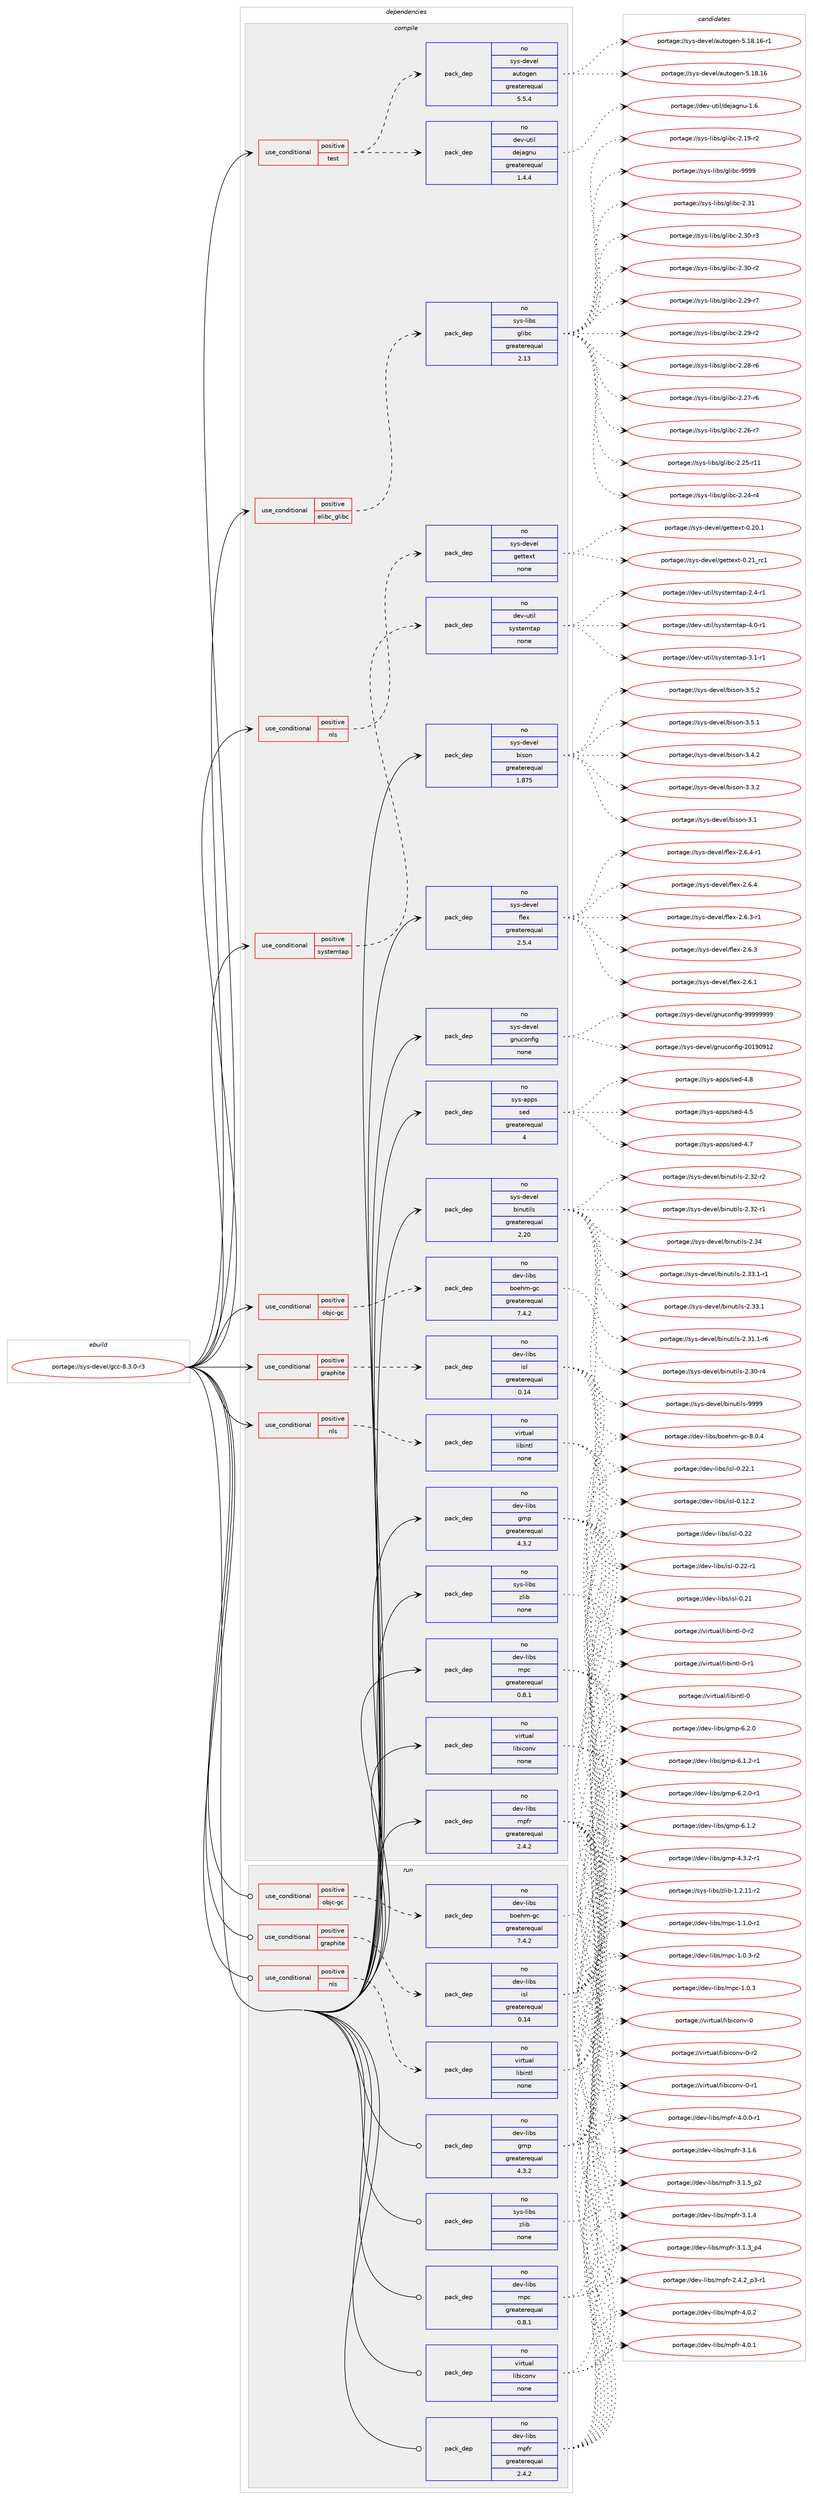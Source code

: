 digraph prolog {

# *************
# Graph options
# *************

newrank=true;
concentrate=true;
compound=true;
graph [rankdir=LR,fontname=Helvetica,fontsize=10,ranksep=1.5];#, ranksep=2.5, nodesep=0.2];
edge  [arrowhead=vee];
node  [fontname=Helvetica,fontsize=10];

# **********
# The ebuild
# **********

subgraph cluster_leftcol {
color=gray;
rank=same;
label=<<i>ebuild</i>>;
id [label="portage://sys-devel/gcc-8.3.0-r3", color=red, width=4, href="../sys-devel/gcc-8.3.0-r3.svg"];
}

# ****************
# The dependencies
# ****************

subgraph cluster_midcol {
color=gray;
label=<<i>dependencies</i>>;
subgraph cluster_compile {
fillcolor="#eeeeee";
style=filled;
label=<<i>compile</i>>;
subgraph cond10512 {
dependency52580 [label=<<TABLE BORDER="0" CELLBORDER="1" CELLSPACING="0" CELLPADDING="4"><TR><TD ROWSPAN="3" CELLPADDING="10">use_conditional</TD></TR><TR><TD>positive</TD></TR><TR><TD>elibc_glibc</TD></TR></TABLE>>, shape=none, color=red];
subgraph pack40939 {
dependency52581 [label=<<TABLE BORDER="0" CELLBORDER="1" CELLSPACING="0" CELLPADDING="4" WIDTH="220"><TR><TD ROWSPAN="6" CELLPADDING="30">pack_dep</TD></TR><TR><TD WIDTH="110">no</TD></TR><TR><TD>sys-libs</TD></TR><TR><TD>glibc</TD></TR><TR><TD>greaterequal</TD></TR><TR><TD>2.13</TD></TR></TABLE>>, shape=none, color=blue];
}
dependency52580:e -> dependency52581:w [weight=20,style="dashed",arrowhead="vee"];
}
id:e -> dependency52580:w [weight=20,style="solid",arrowhead="vee"];
subgraph cond10513 {
dependency52582 [label=<<TABLE BORDER="0" CELLBORDER="1" CELLSPACING="0" CELLPADDING="4"><TR><TD ROWSPAN="3" CELLPADDING="10">use_conditional</TD></TR><TR><TD>positive</TD></TR><TR><TD>graphite</TD></TR></TABLE>>, shape=none, color=red];
subgraph pack40940 {
dependency52583 [label=<<TABLE BORDER="0" CELLBORDER="1" CELLSPACING="0" CELLPADDING="4" WIDTH="220"><TR><TD ROWSPAN="6" CELLPADDING="30">pack_dep</TD></TR><TR><TD WIDTH="110">no</TD></TR><TR><TD>dev-libs</TD></TR><TR><TD>isl</TD></TR><TR><TD>greaterequal</TD></TR><TR><TD>0.14</TD></TR></TABLE>>, shape=none, color=blue];
}
dependency52582:e -> dependency52583:w [weight=20,style="dashed",arrowhead="vee"];
}
id:e -> dependency52582:w [weight=20,style="solid",arrowhead="vee"];
subgraph cond10514 {
dependency52584 [label=<<TABLE BORDER="0" CELLBORDER="1" CELLSPACING="0" CELLPADDING="4"><TR><TD ROWSPAN="3" CELLPADDING="10">use_conditional</TD></TR><TR><TD>positive</TD></TR><TR><TD>nls</TD></TR></TABLE>>, shape=none, color=red];
subgraph pack40941 {
dependency52585 [label=<<TABLE BORDER="0" CELLBORDER="1" CELLSPACING="0" CELLPADDING="4" WIDTH="220"><TR><TD ROWSPAN="6" CELLPADDING="30">pack_dep</TD></TR><TR><TD WIDTH="110">no</TD></TR><TR><TD>sys-devel</TD></TR><TR><TD>gettext</TD></TR><TR><TD>none</TD></TR><TR><TD></TD></TR></TABLE>>, shape=none, color=blue];
}
dependency52584:e -> dependency52585:w [weight=20,style="dashed",arrowhead="vee"];
}
id:e -> dependency52584:w [weight=20,style="solid",arrowhead="vee"];
subgraph cond10515 {
dependency52586 [label=<<TABLE BORDER="0" CELLBORDER="1" CELLSPACING="0" CELLPADDING="4"><TR><TD ROWSPAN="3" CELLPADDING="10">use_conditional</TD></TR><TR><TD>positive</TD></TR><TR><TD>nls</TD></TR></TABLE>>, shape=none, color=red];
subgraph pack40942 {
dependency52587 [label=<<TABLE BORDER="0" CELLBORDER="1" CELLSPACING="0" CELLPADDING="4" WIDTH="220"><TR><TD ROWSPAN="6" CELLPADDING="30">pack_dep</TD></TR><TR><TD WIDTH="110">no</TD></TR><TR><TD>virtual</TD></TR><TR><TD>libintl</TD></TR><TR><TD>none</TD></TR><TR><TD></TD></TR></TABLE>>, shape=none, color=blue];
}
dependency52586:e -> dependency52587:w [weight=20,style="dashed",arrowhead="vee"];
}
id:e -> dependency52586:w [weight=20,style="solid",arrowhead="vee"];
subgraph cond10516 {
dependency52588 [label=<<TABLE BORDER="0" CELLBORDER="1" CELLSPACING="0" CELLPADDING="4"><TR><TD ROWSPAN="3" CELLPADDING="10">use_conditional</TD></TR><TR><TD>positive</TD></TR><TR><TD>objc-gc</TD></TR></TABLE>>, shape=none, color=red];
subgraph pack40943 {
dependency52589 [label=<<TABLE BORDER="0" CELLBORDER="1" CELLSPACING="0" CELLPADDING="4" WIDTH="220"><TR><TD ROWSPAN="6" CELLPADDING="30">pack_dep</TD></TR><TR><TD WIDTH="110">no</TD></TR><TR><TD>dev-libs</TD></TR><TR><TD>boehm-gc</TD></TR><TR><TD>greaterequal</TD></TR><TR><TD>7.4.2</TD></TR></TABLE>>, shape=none, color=blue];
}
dependency52588:e -> dependency52589:w [weight=20,style="dashed",arrowhead="vee"];
}
id:e -> dependency52588:w [weight=20,style="solid",arrowhead="vee"];
subgraph cond10517 {
dependency52590 [label=<<TABLE BORDER="0" CELLBORDER="1" CELLSPACING="0" CELLPADDING="4"><TR><TD ROWSPAN="3" CELLPADDING="10">use_conditional</TD></TR><TR><TD>positive</TD></TR><TR><TD>systemtap</TD></TR></TABLE>>, shape=none, color=red];
subgraph pack40944 {
dependency52591 [label=<<TABLE BORDER="0" CELLBORDER="1" CELLSPACING="0" CELLPADDING="4" WIDTH="220"><TR><TD ROWSPAN="6" CELLPADDING="30">pack_dep</TD></TR><TR><TD WIDTH="110">no</TD></TR><TR><TD>dev-util</TD></TR><TR><TD>systemtap</TD></TR><TR><TD>none</TD></TR><TR><TD></TD></TR></TABLE>>, shape=none, color=blue];
}
dependency52590:e -> dependency52591:w [weight=20,style="dashed",arrowhead="vee"];
}
id:e -> dependency52590:w [weight=20,style="solid",arrowhead="vee"];
subgraph cond10518 {
dependency52592 [label=<<TABLE BORDER="0" CELLBORDER="1" CELLSPACING="0" CELLPADDING="4"><TR><TD ROWSPAN="3" CELLPADDING="10">use_conditional</TD></TR><TR><TD>positive</TD></TR><TR><TD>test</TD></TR></TABLE>>, shape=none, color=red];
subgraph pack40945 {
dependency52593 [label=<<TABLE BORDER="0" CELLBORDER="1" CELLSPACING="0" CELLPADDING="4" WIDTH="220"><TR><TD ROWSPAN="6" CELLPADDING="30">pack_dep</TD></TR><TR><TD WIDTH="110">no</TD></TR><TR><TD>dev-util</TD></TR><TR><TD>dejagnu</TD></TR><TR><TD>greaterequal</TD></TR><TR><TD>1.4.4</TD></TR></TABLE>>, shape=none, color=blue];
}
dependency52592:e -> dependency52593:w [weight=20,style="dashed",arrowhead="vee"];
subgraph pack40946 {
dependency52594 [label=<<TABLE BORDER="0" CELLBORDER="1" CELLSPACING="0" CELLPADDING="4" WIDTH="220"><TR><TD ROWSPAN="6" CELLPADDING="30">pack_dep</TD></TR><TR><TD WIDTH="110">no</TD></TR><TR><TD>sys-devel</TD></TR><TR><TD>autogen</TD></TR><TR><TD>greaterequal</TD></TR><TR><TD>5.5.4</TD></TR></TABLE>>, shape=none, color=blue];
}
dependency52592:e -> dependency52594:w [weight=20,style="dashed",arrowhead="vee"];
}
id:e -> dependency52592:w [weight=20,style="solid",arrowhead="vee"];
subgraph pack40947 {
dependency52595 [label=<<TABLE BORDER="0" CELLBORDER="1" CELLSPACING="0" CELLPADDING="4" WIDTH="220"><TR><TD ROWSPAN="6" CELLPADDING="30">pack_dep</TD></TR><TR><TD WIDTH="110">no</TD></TR><TR><TD>dev-libs</TD></TR><TR><TD>gmp</TD></TR><TR><TD>greaterequal</TD></TR><TR><TD>4.3.2</TD></TR></TABLE>>, shape=none, color=blue];
}
id:e -> dependency52595:w [weight=20,style="solid",arrowhead="vee"];
subgraph pack40948 {
dependency52596 [label=<<TABLE BORDER="0" CELLBORDER="1" CELLSPACING="0" CELLPADDING="4" WIDTH="220"><TR><TD ROWSPAN="6" CELLPADDING="30">pack_dep</TD></TR><TR><TD WIDTH="110">no</TD></TR><TR><TD>dev-libs</TD></TR><TR><TD>mpc</TD></TR><TR><TD>greaterequal</TD></TR><TR><TD>0.8.1</TD></TR></TABLE>>, shape=none, color=blue];
}
id:e -> dependency52596:w [weight=20,style="solid",arrowhead="vee"];
subgraph pack40949 {
dependency52597 [label=<<TABLE BORDER="0" CELLBORDER="1" CELLSPACING="0" CELLPADDING="4" WIDTH="220"><TR><TD ROWSPAN="6" CELLPADDING="30">pack_dep</TD></TR><TR><TD WIDTH="110">no</TD></TR><TR><TD>dev-libs</TD></TR><TR><TD>mpfr</TD></TR><TR><TD>greaterequal</TD></TR><TR><TD>2.4.2</TD></TR></TABLE>>, shape=none, color=blue];
}
id:e -> dependency52597:w [weight=20,style="solid",arrowhead="vee"];
subgraph pack40950 {
dependency52598 [label=<<TABLE BORDER="0" CELLBORDER="1" CELLSPACING="0" CELLPADDING="4" WIDTH="220"><TR><TD ROWSPAN="6" CELLPADDING="30">pack_dep</TD></TR><TR><TD WIDTH="110">no</TD></TR><TR><TD>sys-apps</TD></TR><TR><TD>sed</TD></TR><TR><TD>greaterequal</TD></TR><TR><TD>4</TD></TR></TABLE>>, shape=none, color=blue];
}
id:e -> dependency52598:w [weight=20,style="solid",arrowhead="vee"];
subgraph pack40951 {
dependency52599 [label=<<TABLE BORDER="0" CELLBORDER="1" CELLSPACING="0" CELLPADDING="4" WIDTH="220"><TR><TD ROWSPAN="6" CELLPADDING="30">pack_dep</TD></TR><TR><TD WIDTH="110">no</TD></TR><TR><TD>sys-devel</TD></TR><TR><TD>binutils</TD></TR><TR><TD>greaterequal</TD></TR><TR><TD>2.20</TD></TR></TABLE>>, shape=none, color=blue];
}
id:e -> dependency52599:w [weight=20,style="solid",arrowhead="vee"];
subgraph pack40952 {
dependency52600 [label=<<TABLE BORDER="0" CELLBORDER="1" CELLSPACING="0" CELLPADDING="4" WIDTH="220"><TR><TD ROWSPAN="6" CELLPADDING="30">pack_dep</TD></TR><TR><TD WIDTH="110">no</TD></TR><TR><TD>sys-devel</TD></TR><TR><TD>bison</TD></TR><TR><TD>greaterequal</TD></TR><TR><TD>1.875</TD></TR></TABLE>>, shape=none, color=blue];
}
id:e -> dependency52600:w [weight=20,style="solid",arrowhead="vee"];
subgraph pack40953 {
dependency52601 [label=<<TABLE BORDER="0" CELLBORDER="1" CELLSPACING="0" CELLPADDING="4" WIDTH="220"><TR><TD ROWSPAN="6" CELLPADDING="30">pack_dep</TD></TR><TR><TD WIDTH="110">no</TD></TR><TR><TD>sys-devel</TD></TR><TR><TD>flex</TD></TR><TR><TD>greaterequal</TD></TR><TR><TD>2.5.4</TD></TR></TABLE>>, shape=none, color=blue];
}
id:e -> dependency52601:w [weight=20,style="solid",arrowhead="vee"];
subgraph pack40954 {
dependency52602 [label=<<TABLE BORDER="0" CELLBORDER="1" CELLSPACING="0" CELLPADDING="4" WIDTH="220"><TR><TD ROWSPAN="6" CELLPADDING="30">pack_dep</TD></TR><TR><TD WIDTH="110">no</TD></TR><TR><TD>sys-devel</TD></TR><TR><TD>gnuconfig</TD></TR><TR><TD>none</TD></TR><TR><TD></TD></TR></TABLE>>, shape=none, color=blue];
}
id:e -> dependency52602:w [weight=20,style="solid",arrowhead="vee"];
subgraph pack40955 {
dependency52603 [label=<<TABLE BORDER="0" CELLBORDER="1" CELLSPACING="0" CELLPADDING="4" WIDTH="220"><TR><TD ROWSPAN="6" CELLPADDING="30">pack_dep</TD></TR><TR><TD WIDTH="110">no</TD></TR><TR><TD>sys-libs</TD></TR><TR><TD>zlib</TD></TR><TR><TD>none</TD></TR><TR><TD></TD></TR></TABLE>>, shape=none, color=blue];
}
id:e -> dependency52603:w [weight=20,style="solid",arrowhead="vee"];
subgraph pack40956 {
dependency52604 [label=<<TABLE BORDER="0" CELLBORDER="1" CELLSPACING="0" CELLPADDING="4" WIDTH="220"><TR><TD ROWSPAN="6" CELLPADDING="30">pack_dep</TD></TR><TR><TD WIDTH="110">no</TD></TR><TR><TD>virtual</TD></TR><TR><TD>libiconv</TD></TR><TR><TD>none</TD></TR><TR><TD></TD></TR></TABLE>>, shape=none, color=blue];
}
id:e -> dependency52604:w [weight=20,style="solid",arrowhead="vee"];
}
subgraph cluster_compileandrun {
fillcolor="#eeeeee";
style=filled;
label=<<i>compile and run</i>>;
}
subgraph cluster_run {
fillcolor="#eeeeee";
style=filled;
label=<<i>run</i>>;
subgraph cond10519 {
dependency52605 [label=<<TABLE BORDER="0" CELLBORDER="1" CELLSPACING="0" CELLPADDING="4"><TR><TD ROWSPAN="3" CELLPADDING="10">use_conditional</TD></TR><TR><TD>positive</TD></TR><TR><TD>graphite</TD></TR></TABLE>>, shape=none, color=red];
subgraph pack40957 {
dependency52606 [label=<<TABLE BORDER="0" CELLBORDER="1" CELLSPACING="0" CELLPADDING="4" WIDTH="220"><TR><TD ROWSPAN="6" CELLPADDING="30">pack_dep</TD></TR><TR><TD WIDTH="110">no</TD></TR><TR><TD>dev-libs</TD></TR><TR><TD>isl</TD></TR><TR><TD>greaterequal</TD></TR><TR><TD>0.14</TD></TR></TABLE>>, shape=none, color=blue];
}
dependency52605:e -> dependency52606:w [weight=20,style="dashed",arrowhead="vee"];
}
id:e -> dependency52605:w [weight=20,style="solid",arrowhead="odot"];
subgraph cond10520 {
dependency52607 [label=<<TABLE BORDER="0" CELLBORDER="1" CELLSPACING="0" CELLPADDING="4"><TR><TD ROWSPAN="3" CELLPADDING="10">use_conditional</TD></TR><TR><TD>positive</TD></TR><TR><TD>nls</TD></TR></TABLE>>, shape=none, color=red];
subgraph pack40958 {
dependency52608 [label=<<TABLE BORDER="0" CELLBORDER="1" CELLSPACING="0" CELLPADDING="4" WIDTH="220"><TR><TD ROWSPAN="6" CELLPADDING="30">pack_dep</TD></TR><TR><TD WIDTH="110">no</TD></TR><TR><TD>virtual</TD></TR><TR><TD>libintl</TD></TR><TR><TD>none</TD></TR><TR><TD></TD></TR></TABLE>>, shape=none, color=blue];
}
dependency52607:e -> dependency52608:w [weight=20,style="dashed",arrowhead="vee"];
}
id:e -> dependency52607:w [weight=20,style="solid",arrowhead="odot"];
subgraph cond10521 {
dependency52609 [label=<<TABLE BORDER="0" CELLBORDER="1" CELLSPACING="0" CELLPADDING="4"><TR><TD ROWSPAN="3" CELLPADDING="10">use_conditional</TD></TR><TR><TD>positive</TD></TR><TR><TD>objc-gc</TD></TR></TABLE>>, shape=none, color=red];
subgraph pack40959 {
dependency52610 [label=<<TABLE BORDER="0" CELLBORDER="1" CELLSPACING="0" CELLPADDING="4" WIDTH="220"><TR><TD ROWSPAN="6" CELLPADDING="30">pack_dep</TD></TR><TR><TD WIDTH="110">no</TD></TR><TR><TD>dev-libs</TD></TR><TR><TD>boehm-gc</TD></TR><TR><TD>greaterequal</TD></TR><TR><TD>7.4.2</TD></TR></TABLE>>, shape=none, color=blue];
}
dependency52609:e -> dependency52610:w [weight=20,style="dashed",arrowhead="vee"];
}
id:e -> dependency52609:w [weight=20,style="solid",arrowhead="odot"];
subgraph pack40960 {
dependency52611 [label=<<TABLE BORDER="0" CELLBORDER="1" CELLSPACING="0" CELLPADDING="4" WIDTH="220"><TR><TD ROWSPAN="6" CELLPADDING="30">pack_dep</TD></TR><TR><TD WIDTH="110">no</TD></TR><TR><TD>dev-libs</TD></TR><TR><TD>gmp</TD></TR><TR><TD>greaterequal</TD></TR><TR><TD>4.3.2</TD></TR></TABLE>>, shape=none, color=blue];
}
id:e -> dependency52611:w [weight=20,style="solid",arrowhead="odot"];
subgraph pack40961 {
dependency52612 [label=<<TABLE BORDER="0" CELLBORDER="1" CELLSPACING="0" CELLPADDING="4" WIDTH="220"><TR><TD ROWSPAN="6" CELLPADDING="30">pack_dep</TD></TR><TR><TD WIDTH="110">no</TD></TR><TR><TD>dev-libs</TD></TR><TR><TD>mpc</TD></TR><TR><TD>greaterequal</TD></TR><TR><TD>0.8.1</TD></TR></TABLE>>, shape=none, color=blue];
}
id:e -> dependency52612:w [weight=20,style="solid",arrowhead="odot"];
subgraph pack40962 {
dependency52613 [label=<<TABLE BORDER="0" CELLBORDER="1" CELLSPACING="0" CELLPADDING="4" WIDTH="220"><TR><TD ROWSPAN="6" CELLPADDING="30">pack_dep</TD></TR><TR><TD WIDTH="110">no</TD></TR><TR><TD>dev-libs</TD></TR><TR><TD>mpfr</TD></TR><TR><TD>greaterequal</TD></TR><TR><TD>2.4.2</TD></TR></TABLE>>, shape=none, color=blue];
}
id:e -> dependency52613:w [weight=20,style="solid",arrowhead="odot"];
subgraph pack40963 {
dependency52614 [label=<<TABLE BORDER="0" CELLBORDER="1" CELLSPACING="0" CELLPADDING="4" WIDTH="220"><TR><TD ROWSPAN="6" CELLPADDING="30">pack_dep</TD></TR><TR><TD WIDTH="110">no</TD></TR><TR><TD>sys-libs</TD></TR><TR><TD>zlib</TD></TR><TR><TD>none</TD></TR><TR><TD></TD></TR></TABLE>>, shape=none, color=blue];
}
id:e -> dependency52614:w [weight=20,style="solid",arrowhead="odot"];
subgraph pack40964 {
dependency52615 [label=<<TABLE BORDER="0" CELLBORDER="1" CELLSPACING="0" CELLPADDING="4" WIDTH="220"><TR><TD ROWSPAN="6" CELLPADDING="30">pack_dep</TD></TR><TR><TD WIDTH="110">no</TD></TR><TR><TD>virtual</TD></TR><TR><TD>libiconv</TD></TR><TR><TD>none</TD></TR><TR><TD></TD></TR></TABLE>>, shape=none, color=blue];
}
id:e -> dependency52615:w [weight=20,style="solid",arrowhead="odot"];
}
}

# **************
# The candidates
# **************

subgraph cluster_choices {
rank=same;
color=gray;
label=<<i>candidates</i>>;

subgraph choice40939 {
color=black;
nodesep=1;
choice11512111545108105981154710310810598994557575757 [label="portage://sys-libs/glibc-9999", color=red, width=4,href="../sys-libs/glibc-9999.svg"];
choice11512111545108105981154710310810598994550465149 [label="portage://sys-libs/glibc-2.31", color=red, width=4,href="../sys-libs/glibc-2.31.svg"];
choice115121115451081059811547103108105989945504651484511451 [label="portage://sys-libs/glibc-2.30-r3", color=red, width=4,href="../sys-libs/glibc-2.30-r3.svg"];
choice115121115451081059811547103108105989945504651484511450 [label="portage://sys-libs/glibc-2.30-r2", color=red, width=4,href="../sys-libs/glibc-2.30-r2.svg"];
choice115121115451081059811547103108105989945504650574511455 [label="portage://sys-libs/glibc-2.29-r7", color=red, width=4,href="../sys-libs/glibc-2.29-r7.svg"];
choice115121115451081059811547103108105989945504650574511450 [label="portage://sys-libs/glibc-2.29-r2", color=red, width=4,href="../sys-libs/glibc-2.29-r2.svg"];
choice115121115451081059811547103108105989945504650564511454 [label="portage://sys-libs/glibc-2.28-r6", color=red, width=4,href="../sys-libs/glibc-2.28-r6.svg"];
choice115121115451081059811547103108105989945504650554511454 [label="portage://sys-libs/glibc-2.27-r6", color=red, width=4,href="../sys-libs/glibc-2.27-r6.svg"];
choice115121115451081059811547103108105989945504650544511455 [label="portage://sys-libs/glibc-2.26-r7", color=red, width=4,href="../sys-libs/glibc-2.26-r7.svg"];
choice11512111545108105981154710310810598994550465053451144949 [label="portage://sys-libs/glibc-2.25-r11", color=red, width=4,href="../sys-libs/glibc-2.25-r11.svg"];
choice115121115451081059811547103108105989945504650524511452 [label="portage://sys-libs/glibc-2.24-r4", color=red, width=4,href="../sys-libs/glibc-2.24-r4.svg"];
choice115121115451081059811547103108105989945504649574511450 [label="portage://sys-libs/glibc-2.19-r2", color=red, width=4,href="../sys-libs/glibc-2.19-r2.svg"];
dependency52581:e -> choice11512111545108105981154710310810598994557575757:w [style=dotted,weight="100"];
dependency52581:e -> choice11512111545108105981154710310810598994550465149:w [style=dotted,weight="100"];
dependency52581:e -> choice115121115451081059811547103108105989945504651484511451:w [style=dotted,weight="100"];
dependency52581:e -> choice115121115451081059811547103108105989945504651484511450:w [style=dotted,weight="100"];
dependency52581:e -> choice115121115451081059811547103108105989945504650574511455:w [style=dotted,weight="100"];
dependency52581:e -> choice115121115451081059811547103108105989945504650574511450:w [style=dotted,weight="100"];
dependency52581:e -> choice115121115451081059811547103108105989945504650564511454:w [style=dotted,weight="100"];
dependency52581:e -> choice115121115451081059811547103108105989945504650554511454:w [style=dotted,weight="100"];
dependency52581:e -> choice115121115451081059811547103108105989945504650544511455:w [style=dotted,weight="100"];
dependency52581:e -> choice11512111545108105981154710310810598994550465053451144949:w [style=dotted,weight="100"];
dependency52581:e -> choice115121115451081059811547103108105989945504650524511452:w [style=dotted,weight="100"];
dependency52581:e -> choice115121115451081059811547103108105989945504649574511450:w [style=dotted,weight="100"];
}
subgraph choice40940 {
color=black;
nodesep=1;
choice10010111845108105981154710511510845484650504649 [label="portage://dev-libs/isl-0.22.1", color=red, width=4,href="../dev-libs/isl-0.22.1.svg"];
choice10010111845108105981154710511510845484650504511449 [label="portage://dev-libs/isl-0.22-r1", color=red, width=4,href="../dev-libs/isl-0.22-r1.svg"];
choice1001011184510810598115471051151084548465050 [label="portage://dev-libs/isl-0.22", color=red, width=4,href="../dev-libs/isl-0.22.svg"];
choice1001011184510810598115471051151084548465049 [label="portage://dev-libs/isl-0.21", color=red, width=4,href="../dev-libs/isl-0.21.svg"];
choice10010111845108105981154710511510845484649504650 [label="portage://dev-libs/isl-0.12.2", color=red, width=4,href="../dev-libs/isl-0.12.2.svg"];
dependency52583:e -> choice10010111845108105981154710511510845484650504649:w [style=dotted,weight="100"];
dependency52583:e -> choice10010111845108105981154710511510845484650504511449:w [style=dotted,weight="100"];
dependency52583:e -> choice1001011184510810598115471051151084548465050:w [style=dotted,weight="100"];
dependency52583:e -> choice1001011184510810598115471051151084548465049:w [style=dotted,weight="100"];
dependency52583:e -> choice10010111845108105981154710511510845484649504650:w [style=dotted,weight="100"];
}
subgraph choice40941 {
color=black;
nodesep=1;
choice11512111545100101118101108471031011161161011201164548465049951149949 [label="portage://sys-devel/gettext-0.21_rc1", color=red, width=4,href="../sys-devel/gettext-0.21_rc1.svg"];
choice115121115451001011181011084710310111611610112011645484650484649 [label="portage://sys-devel/gettext-0.20.1", color=red, width=4,href="../sys-devel/gettext-0.20.1.svg"];
dependency52585:e -> choice11512111545100101118101108471031011161161011201164548465049951149949:w [style=dotted,weight="100"];
dependency52585:e -> choice115121115451001011181011084710310111611610112011645484650484649:w [style=dotted,weight="100"];
}
subgraph choice40942 {
color=black;
nodesep=1;
choice11810511411611797108471081059810511011610845484511450 [label="portage://virtual/libintl-0-r2", color=red, width=4,href="../virtual/libintl-0-r2.svg"];
choice11810511411611797108471081059810511011610845484511449 [label="portage://virtual/libintl-0-r1", color=red, width=4,href="../virtual/libintl-0-r1.svg"];
choice1181051141161179710847108105981051101161084548 [label="portage://virtual/libintl-0", color=red, width=4,href="../virtual/libintl-0.svg"];
dependency52587:e -> choice11810511411611797108471081059810511011610845484511450:w [style=dotted,weight="100"];
dependency52587:e -> choice11810511411611797108471081059810511011610845484511449:w [style=dotted,weight="100"];
dependency52587:e -> choice1181051141161179710847108105981051101161084548:w [style=dotted,weight="100"];
}
subgraph choice40943 {
color=black;
nodesep=1;
choice100101118451081059811547981111011041094510399455646484652 [label="portage://dev-libs/boehm-gc-8.0.4", color=red, width=4,href="../dev-libs/boehm-gc-8.0.4.svg"];
dependency52589:e -> choice100101118451081059811547981111011041094510399455646484652:w [style=dotted,weight="100"];
}
subgraph choice40944 {
color=black;
nodesep=1;
choice100101118451171161051084711512111511610110911697112455246484511449 [label="portage://dev-util/systemtap-4.0-r1", color=red, width=4,href="../dev-util/systemtap-4.0-r1.svg"];
choice100101118451171161051084711512111511610110911697112455146494511449 [label="portage://dev-util/systemtap-3.1-r1", color=red, width=4,href="../dev-util/systemtap-3.1-r1.svg"];
choice100101118451171161051084711512111511610110911697112455046524511449 [label="portage://dev-util/systemtap-2.4-r1", color=red, width=4,href="../dev-util/systemtap-2.4-r1.svg"];
dependency52591:e -> choice100101118451171161051084711512111511610110911697112455246484511449:w [style=dotted,weight="100"];
dependency52591:e -> choice100101118451171161051084711512111511610110911697112455146494511449:w [style=dotted,weight="100"];
dependency52591:e -> choice100101118451171161051084711512111511610110911697112455046524511449:w [style=dotted,weight="100"];
}
subgraph choice40945 {
color=black;
nodesep=1;
choice10010111845117116105108471001011069710311011745494654 [label="portage://dev-util/dejagnu-1.6", color=red, width=4,href="../dev-util/dejagnu-1.6.svg"];
dependency52593:e -> choice10010111845117116105108471001011069710311011745494654:w [style=dotted,weight="100"];
}
subgraph choice40946 {
color=black;
nodesep=1;
choice11512111545100101118101108479711711611110310111045534649564649544511449 [label="portage://sys-devel/autogen-5.18.16-r1", color=red, width=4,href="../sys-devel/autogen-5.18.16-r1.svg"];
choice1151211154510010111810110847971171161111031011104553464956464954 [label="portage://sys-devel/autogen-5.18.16", color=red, width=4,href="../sys-devel/autogen-5.18.16.svg"];
dependency52594:e -> choice11512111545100101118101108479711711611110310111045534649564649544511449:w [style=dotted,weight="100"];
dependency52594:e -> choice1151211154510010111810110847971171161111031011104553464956464954:w [style=dotted,weight="100"];
}
subgraph choice40947 {
color=black;
nodesep=1;
choice1001011184510810598115471031091124554465046484511449 [label="portage://dev-libs/gmp-6.2.0-r1", color=red, width=4,href="../dev-libs/gmp-6.2.0-r1.svg"];
choice100101118451081059811547103109112455446504648 [label="portage://dev-libs/gmp-6.2.0", color=red, width=4,href="../dev-libs/gmp-6.2.0.svg"];
choice1001011184510810598115471031091124554464946504511449 [label="portage://dev-libs/gmp-6.1.2-r1", color=red, width=4,href="../dev-libs/gmp-6.1.2-r1.svg"];
choice100101118451081059811547103109112455446494650 [label="portage://dev-libs/gmp-6.1.2", color=red, width=4,href="../dev-libs/gmp-6.1.2.svg"];
choice1001011184510810598115471031091124552465146504511449 [label="portage://dev-libs/gmp-4.3.2-r1", color=red, width=4,href="../dev-libs/gmp-4.3.2-r1.svg"];
dependency52595:e -> choice1001011184510810598115471031091124554465046484511449:w [style=dotted,weight="100"];
dependency52595:e -> choice100101118451081059811547103109112455446504648:w [style=dotted,weight="100"];
dependency52595:e -> choice1001011184510810598115471031091124554464946504511449:w [style=dotted,weight="100"];
dependency52595:e -> choice100101118451081059811547103109112455446494650:w [style=dotted,weight="100"];
dependency52595:e -> choice1001011184510810598115471031091124552465146504511449:w [style=dotted,weight="100"];
}
subgraph choice40948 {
color=black;
nodesep=1;
choice100101118451081059811547109112994549464946484511449 [label="portage://dev-libs/mpc-1.1.0-r1", color=red, width=4,href="../dev-libs/mpc-1.1.0-r1.svg"];
choice100101118451081059811547109112994549464846514511450 [label="portage://dev-libs/mpc-1.0.3-r2", color=red, width=4,href="../dev-libs/mpc-1.0.3-r2.svg"];
choice10010111845108105981154710911299454946484651 [label="portage://dev-libs/mpc-1.0.3", color=red, width=4,href="../dev-libs/mpc-1.0.3.svg"];
dependency52596:e -> choice100101118451081059811547109112994549464946484511449:w [style=dotted,weight="100"];
dependency52596:e -> choice100101118451081059811547109112994549464846514511450:w [style=dotted,weight="100"];
dependency52596:e -> choice10010111845108105981154710911299454946484651:w [style=dotted,weight="100"];
}
subgraph choice40949 {
color=black;
nodesep=1;
choice100101118451081059811547109112102114455246484650 [label="portage://dev-libs/mpfr-4.0.2", color=red, width=4,href="../dev-libs/mpfr-4.0.2.svg"];
choice100101118451081059811547109112102114455246484649 [label="portage://dev-libs/mpfr-4.0.1", color=red, width=4,href="../dev-libs/mpfr-4.0.1.svg"];
choice1001011184510810598115471091121021144552464846484511449 [label="portage://dev-libs/mpfr-4.0.0-r1", color=red, width=4,href="../dev-libs/mpfr-4.0.0-r1.svg"];
choice100101118451081059811547109112102114455146494654 [label="portage://dev-libs/mpfr-3.1.6", color=red, width=4,href="../dev-libs/mpfr-3.1.6.svg"];
choice1001011184510810598115471091121021144551464946539511250 [label="portage://dev-libs/mpfr-3.1.5_p2", color=red, width=4,href="../dev-libs/mpfr-3.1.5_p2.svg"];
choice100101118451081059811547109112102114455146494652 [label="portage://dev-libs/mpfr-3.1.4", color=red, width=4,href="../dev-libs/mpfr-3.1.4.svg"];
choice1001011184510810598115471091121021144551464946519511252 [label="portage://dev-libs/mpfr-3.1.3_p4", color=red, width=4,href="../dev-libs/mpfr-3.1.3_p4.svg"];
choice10010111845108105981154710911210211445504652465095112514511449 [label="portage://dev-libs/mpfr-2.4.2_p3-r1", color=red, width=4,href="../dev-libs/mpfr-2.4.2_p3-r1.svg"];
dependency52597:e -> choice100101118451081059811547109112102114455246484650:w [style=dotted,weight="100"];
dependency52597:e -> choice100101118451081059811547109112102114455246484649:w [style=dotted,weight="100"];
dependency52597:e -> choice1001011184510810598115471091121021144552464846484511449:w [style=dotted,weight="100"];
dependency52597:e -> choice100101118451081059811547109112102114455146494654:w [style=dotted,weight="100"];
dependency52597:e -> choice1001011184510810598115471091121021144551464946539511250:w [style=dotted,weight="100"];
dependency52597:e -> choice100101118451081059811547109112102114455146494652:w [style=dotted,weight="100"];
dependency52597:e -> choice1001011184510810598115471091121021144551464946519511252:w [style=dotted,weight="100"];
dependency52597:e -> choice10010111845108105981154710911210211445504652465095112514511449:w [style=dotted,weight="100"];
}
subgraph choice40950 {
color=black;
nodesep=1;
choice11512111545971121121154711510110045524656 [label="portage://sys-apps/sed-4.8", color=red, width=4,href="../sys-apps/sed-4.8.svg"];
choice11512111545971121121154711510110045524655 [label="portage://sys-apps/sed-4.7", color=red, width=4,href="../sys-apps/sed-4.7.svg"];
choice11512111545971121121154711510110045524653 [label="portage://sys-apps/sed-4.5", color=red, width=4,href="../sys-apps/sed-4.5.svg"];
dependency52598:e -> choice11512111545971121121154711510110045524656:w [style=dotted,weight="100"];
dependency52598:e -> choice11512111545971121121154711510110045524655:w [style=dotted,weight="100"];
dependency52598:e -> choice11512111545971121121154711510110045524653:w [style=dotted,weight="100"];
}
subgraph choice40951 {
color=black;
nodesep=1;
choice1151211154510010111810110847981051101171161051081154557575757 [label="portage://sys-devel/binutils-9999", color=red, width=4,href="../sys-devel/binutils-9999.svg"];
choice1151211154510010111810110847981051101171161051081154550465152 [label="portage://sys-devel/binutils-2.34", color=red, width=4,href="../sys-devel/binutils-2.34.svg"];
choice115121115451001011181011084798105110117116105108115455046515146494511449 [label="portage://sys-devel/binutils-2.33.1-r1", color=red, width=4,href="../sys-devel/binutils-2.33.1-r1.svg"];
choice11512111545100101118101108479810511011711610510811545504651514649 [label="portage://sys-devel/binutils-2.33.1", color=red, width=4,href="../sys-devel/binutils-2.33.1.svg"];
choice11512111545100101118101108479810511011711610510811545504651504511450 [label="portage://sys-devel/binutils-2.32-r2", color=red, width=4,href="../sys-devel/binutils-2.32-r2.svg"];
choice11512111545100101118101108479810511011711610510811545504651504511449 [label="portage://sys-devel/binutils-2.32-r1", color=red, width=4,href="../sys-devel/binutils-2.32-r1.svg"];
choice115121115451001011181011084798105110117116105108115455046514946494511454 [label="portage://sys-devel/binutils-2.31.1-r6", color=red, width=4,href="../sys-devel/binutils-2.31.1-r6.svg"];
choice11512111545100101118101108479810511011711610510811545504651484511452 [label="portage://sys-devel/binutils-2.30-r4", color=red, width=4,href="../sys-devel/binutils-2.30-r4.svg"];
dependency52599:e -> choice1151211154510010111810110847981051101171161051081154557575757:w [style=dotted,weight="100"];
dependency52599:e -> choice1151211154510010111810110847981051101171161051081154550465152:w [style=dotted,weight="100"];
dependency52599:e -> choice115121115451001011181011084798105110117116105108115455046515146494511449:w [style=dotted,weight="100"];
dependency52599:e -> choice11512111545100101118101108479810511011711610510811545504651514649:w [style=dotted,weight="100"];
dependency52599:e -> choice11512111545100101118101108479810511011711610510811545504651504511450:w [style=dotted,weight="100"];
dependency52599:e -> choice11512111545100101118101108479810511011711610510811545504651504511449:w [style=dotted,weight="100"];
dependency52599:e -> choice115121115451001011181011084798105110117116105108115455046514946494511454:w [style=dotted,weight="100"];
dependency52599:e -> choice11512111545100101118101108479810511011711610510811545504651484511452:w [style=dotted,weight="100"];
}
subgraph choice40952 {
color=black;
nodesep=1;
choice115121115451001011181011084798105115111110455146534650 [label="portage://sys-devel/bison-3.5.2", color=red, width=4,href="../sys-devel/bison-3.5.2.svg"];
choice115121115451001011181011084798105115111110455146534649 [label="portage://sys-devel/bison-3.5.1", color=red, width=4,href="../sys-devel/bison-3.5.1.svg"];
choice115121115451001011181011084798105115111110455146524650 [label="portage://sys-devel/bison-3.4.2", color=red, width=4,href="../sys-devel/bison-3.4.2.svg"];
choice115121115451001011181011084798105115111110455146514650 [label="portage://sys-devel/bison-3.3.2", color=red, width=4,href="../sys-devel/bison-3.3.2.svg"];
choice11512111545100101118101108479810511511111045514649 [label="portage://sys-devel/bison-3.1", color=red, width=4,href="../sys-devel/bison-3.1.svg"];
dependency52600:e -> choice115121115451001011181011084798105115111110455146534650:w [style=dotted,weight="100"];
dependency52600:e -> choice115121115451001011181011084798105115111110455146534649:w [style=dotted,weight="100"];
dependency52600:e -> choice115121115451001011181011084798105115111110455146524650:w [style=dotted,weight="100"];
dependency52600:e -> choice115121115451001011181011084798105115111110455146514650:w [style=dotted,weight="100"];
dependency52600:e -> choice11512111545100101118101108479810511511111045514649:w [style=dotted,weight="100"];
}
subgraph choice40953 {
color=black;
nodesep=1;
choice11512111545100101118101108471021081011204550465446524511449 [label="portage://sys-devel/flex-2.6.4-r1", color=red, width=4,href="../sys-devel/flex-2.6.4-r1.svg"];
choice1151211154510010111810110847102108101120455046544652 [label="portage://sys-devel/flex-2.6.4", color=red, width=4,href="../sys-devel/flex-2.6.4.svg"];
choice11512111545100101118101108471021081011204550465446514511449 [label="portage://sys-devel/flex-2.6.3-r1", color=red, width=4,href="../sys-devel/flex-2.6.3-r1.svg"];
choice1151211154510010111810110847102108101120455046544651 [label="portage://sys-devel/flex-2.6.3", color=red, width=4,href="../sys-devel/flex-2.6.3.svg"];
choice1151211154510010111810110847102108101120455046544649 [label="portage://sys-devel/flex-2.6.1", color=red, width=4,href="../sys-devel/flex-2.6.1.svg"];
dependency52601:e -> choice11512111545100101118101108471021081011204550465446524511449:w [style=dotted,weight="100"];
dependency52601:e -> choice1151211154510010111810110847102108101120455046544652:w [style=dotted,weight="100"];
dependency52601:e -> choice11512111545100101118101108471021081011204550465446514511449:w [style=dotted,weight="100"];
dependency52601:e -> choice1151211154510010111810110847102108101120455046544651:w [style=dotted,weight="100"];
dependency52601:e -> choice1151211154510010111810110847102108101120455046544649:w [style=dotted,weight="100"];
}
subgraph choice40954 {
color=black;
nodesep=1;
choice115121115451001011181011084710311011799111110102105103455757575757575757 [label="portage://sys-devel/gnuconfig-99999999", color=red, width=4,href="../sys-devel/gnuconfig-99999999.svg"];
choice115121115451001011181011084710311011799111110102105103455048495748574950 [label="portage://sys-devel/gnuconfig-20190912", color=red, width=4,href="../sys-devel/gnuconfig-20190912.svg"];
dependency52602:e -> choice115121115451001011181011084710311011799111110102105103455757575757575757:w [style=dotted,weight="100"];
dependency52602:e -> choice115121115451001011181011084710311011799111110102105103455048495748574950:w [style=dotted,weight="100"];
}
subgraph choice40955 {
color=black;
nodesep=1;
choice11512111545108105981154712210810598454946504649494511450 [label="portage://sys-libs/zlib-1.2.11-r2", color=red, width=4,href="../sys-libs/zlib-1.2.11-r2.svg"];
dependency52603:e -> choice11512111545108105981154712210810598454946504649494511450:w [style=dotted,weight="100"];
}
subgraph choice40956 {
color=black;
nodesep=1;
choice1181051141161179710847108105981059911111011845484511450 [label="portage://virtual/libiconv-0-r2", color=red, width=4,href="../virtual/libiconv-0-r2.svg"];
choice1181051141161179710847108105981059911111011845484511449 [label="portage://virtual/libiconv-0-r1", color=red, width=4,href="../virtual/libiconv-0-r1.svg"];
choice118105114116117971084710810598105991111101184548 [label="portage://virtual/libiconv-0", color=red, width=4,href="../virtual/libiconv-0.svg"];
dependency52604:e -> choice1181051141161179710847108105981059911111011845484511450:w [style=dotted,weight="100"];
dependency52604:e -> choice1181051141161179710847108105981059911111011845484511449:w [style=dotted,weight="100"];
dependency52604:e -> choice118105114116117971084710810598105991111101184548:w [style=dotted,weight="100"];
}
subgraph choice40957 {
color=black;
nodesep=1;
choice10010111845108105981154710511510845484650504649 [label="portage://dev-libs/isl-0.22.1", color=red, width=4,href="../dev-libs/isl-0.22.1.svg"];
choice10010111845108105981154710511510845484650504511449 [label="portage://dev-libs/isl-0.22-r1", color=red, width=4,href="../dev-libs/isl-0.22-r1.svg"];
choice1001011184510810598115471051151084548465050 [label="portage://dev-libs/isl-0.22", color=red, width=4,href="../dev-libs/isl-0.22.svg"];
choice1001011184510810598115471051151084548465049 [label="portage://dev-libs/isl-0.21", color=red, width=4,href="../dev-libs/isl-0.21.svg"];
choice10010111845108105981154710511510845484649504650 [label="portage://dev-libs/isl-0.12.2", color=red, width=4,href="../dev-libs/isl-0.12.2.svg"];
dependency52606:e -> choice10010111845108105981154710511510845484650504649:w [style=dotted,weight="100"];
dependency52606:e -> choice10010111845108105981154710511510845484650504511449:w [style=dotted,weight="100"];
dependency52606:e -> choice1001011184510810598115471051151084548465050:w [style=dotted,weight="100"];
dependency52606:e -> choice1001011184510810598115471051151084548465049:w [style=dotted,weight="100"];
dependency52606:e -> choice10010111845108105981154710511510845484649504650:w [style=dotted,weight="100"];
}
subgraph choice40958 {
color=black;
nodesep=1;
choice11810511411611797108471081059810511011610845484511450 [label="portage://virtual/libintl-0-r2", color=red, width=4,href="../virtual/libintl-0-r2.svg"];
choice11810511411611797108471081059810511011610845484511449 [label="portage://virtual/libintl-0-r1", color=red, width=4,href="../virtual/libintl-0-r1.svg"];
choice1181051141161179710847108105981051101161084548 [label="portage://virtual/libintl-0", color=red, width=4,href="../virtual/libintl-0.svg"];
dependency52608:e -> choice11810511411611797108471081059810511011610845484511450:w [style=dotted,weight="100"];
dependency52608:e -> choice11810511411611797108471081059810511011610845484511449:w [style=dotted,weight="100"];
dependency52608:e -> choice1181051141161179710847108105981051101161084548:w [style=dotted,weight="100"];
}
subgraph choice40959 {
color=black;
nodesep=1;
choice100101118451081059811547981111011041094510399455646484652 [label="portage://dev-libs/boehm-gc-8.0.4", color=red, width=4,href="../dev-libs/boehm-gc-8.0.4.svg"];
dependency52610:e -> choice100101118451081059811547981111011041094510399455646484652:w [style=dotted,weight="100"];
}
subgraph choice40960 {
color=black;
nodesep=1;
choice1001011184510810598115471031091124554465046484511449 [label="portage://dev-libs/gmp-6.2.0-r1", color=red, width=4,href="../dev-libs/gmp-6.2.0-r1.svg"];
choice100101118451081059811547103109112455446504648 [label="portage://dev-libs/gmp-6.2.0", color=red, width=4,href="../dev-libs/gmp-6.2.0.svg"];
choice1001011184510810598115471031091124554464946504511449 [label="portage://dev-libs/gmp-6.1.2-r1", color=red, width=4,href="../dev-libs/gmp-6.1.2-r1.svg"];
choice100101118451081059811547103109112455446494650 [label="portage://dev-libs/gmp-6.1.2", color=red, width=4,href="../dev-libs/gmp-6.1.2.svg"];
choice1001011184510810598115471031091124552465146504511449 [label="portage://dev-libs/gmp-4.3.2-r1", color=red, width=4,href="../dev-libs/gmp-4.3.2-r1.svg"];
dependency52611:e -> choice1001011184510810598115471031091124554465046484511449:w [style=dotted,weight="100"];
dependency52611:e -> choice100101118451081059811547103109112455446504648:w [style=dotted,weight="100"];
dependency52611:e -> choice1001011184510810598115471031091124554464946504511449:w [style=dotted,weight="100"];
dependency52611:e -> choice100101118451081059811547103109112455446494650:w [style=dotted,weight="100"];
dependency52611:e -> choice1001011184510810598115471031091124552465146504511449:w [style=dotted,weight="100"];
}
subgraph choice40961 {
color=black;
nodesep=1;
choice100101118451081059811547109112994549464946484511449 [label="portage://dev-libs/mpc-1.1.0-r1", color=red, width=4,href="../dev-libs/mpc-1.1.0-r1.svg"];
choice100101118451081059811547109112994549464846514511450 [label="portage://dev-libs/mpc-1.0.3-r2", color=red, width=4,href="../dev-libs/mpc-1.0.3-r2.svg"];
choice10010111845108105981154710911299454946484651 [label="portage://dev-libs/mpc-1.0.3", color=red, width=4,href="../dev-libs/mpc-1.0.3.svg"];
dependency52612:e -> choice100101118451081059811547109112994549464946484511449:w [style=dotted,weight="100"];
dependency52612:e -> choice100101118451081059811547109112994549464846514511450:w [style=dotted,weight="100"];
dependency52612:e -> choice10010111845108105981154710911299454946484651:w [style=dotted,weight="100"];
}
subgraph choice40962 {
color=black;
nodesep=1;
choice100101118451081059811547109112102114455246484650 [label="portage://dev-libs/mpfr-4.0.2", color=red, width=4,href="../dev-libs/mpfr-4.0.2.svg"];
choice100101118451081059811547109112102114455246484649 [label="portage://dev-libs/mpfr-4.0.1", color=red, width=4,href="../dev-libs/mpfr-4.0.1.svg"];
choice1001011184510810598115471091121021144552464846484511449 [label="portage://dev-libs/mpfr-4.0.0-r1", color=red, width=4,href="../dev-libs/mpfr-4.0.0-r1.svg"];
choice100101118451081059811547109112102114455146494654 [label="portage://dev-libs/mpfr-3.1.6", color=red, width=4,href="../dev-libs/mpfr-3.1.6.svg"];
choice1001011184510810598115471091121021144551464946539511250 [label="portage://dev-libs/mpfr-3.1.5_p2", color=red, width=4,href="../dev-libs/mpfr-3.1.5_p2.svg"];
choice100101118451081059811547109112102114455146494652 [label="portage://dev-libs/mpfr-3.1.4", color=red, width=4,href="../dev-libs/mpfr-3.1.4.svg"];
choice1001011184510810598115471091121021144551464946519511252 [label="portage://dev-libs/mpfr-3.1.3_p4", color=red, width=4,href="../dev-libs/mpfr-3.1.3_p4.svg"];
choice10010111845108105981154710911210211445504652465095112514511449 [label="portage://dev-libs/mpfr-2.4.2_p3-r1", color=red, width=4,href="../dev-libs/mpfr-2.4.2_p3-r1.svg"];
dependency52613:e -> choice100101118451081059811547109112102114455246484650:w [style=dotted,weight="100"];
dependency52613:e -> choice100101118451081059811547109112102114455246484649:w [style=dotted,weight="100"];
dependency52613:e -> choice1001011184510810598115471091121021144552464846484511449:w [style=dotted,weight="100"];
dependency52613:e -> choice100101118451081059811547109112102114455146494654:w [style=dotted,weight="100"];
dependency52613:e -> choice1001011184510810598115471091121021144551464946539511250:w [style=dotted,weight="100"];
dependency52613:e -> choice100101118451081059811547109112102114455146494652:w [style=dotted,weight="100"];
dependency52613:e -> choice1001011184510810598115471091121021144551464946519511252:w [style=dotted,weight="100"];
dependency52613:e -> choice10010111845108105981154710911210211445504652465095112514511449:w [style=dotted,weight="100"];
}
subgraph choice40963 {
color=black;
nodesep=1;
choice11512111545108105981154712210810598454946504649494511450 [label="portage://sys-libs/zlib-1.2.11-r2", color=red, width=4,href="../sys-libs/zlib-1.2.11-r2.svg"];
dependency52614:e -> choice11512111545108105981154712210810598454946504649494511450:w [style=dotted,weight="100"];
}
subgraph choice40964 {
color=black;
nodesep=1;
choice1181051141161179710847108105981059911111011845484511450 [label="portage://virtual/libiconv-0-r2", color=red, width=4,href="../virtual/libiconv-0-r2.svg"];
choice1181051141161179710847108105981059911111011845484511449 [label="portage://virtual/libiconv-0-r1", color=red, width=4,href="../virtual/libiconv-0-r1.svg"];
choice118105114116117971084710810598105991111101184548 [label="portage://virtual/libiconv-0", color=red, width=4,href="../virtual/libiconv-0.svg"];
dependency52615:e -> choice1181051141161179710847108105981059911111011845484511450:w [style=dotted,weight="100"];
dependency52615:e -> choice1181051141161179710847108105981059911111011845484511449:w [style=dotted,weight="100"];
dependency52615:e -> choice118105114116117971084710810598105991111101184548:w [style=dotted,weight="100"];
}
}

}
